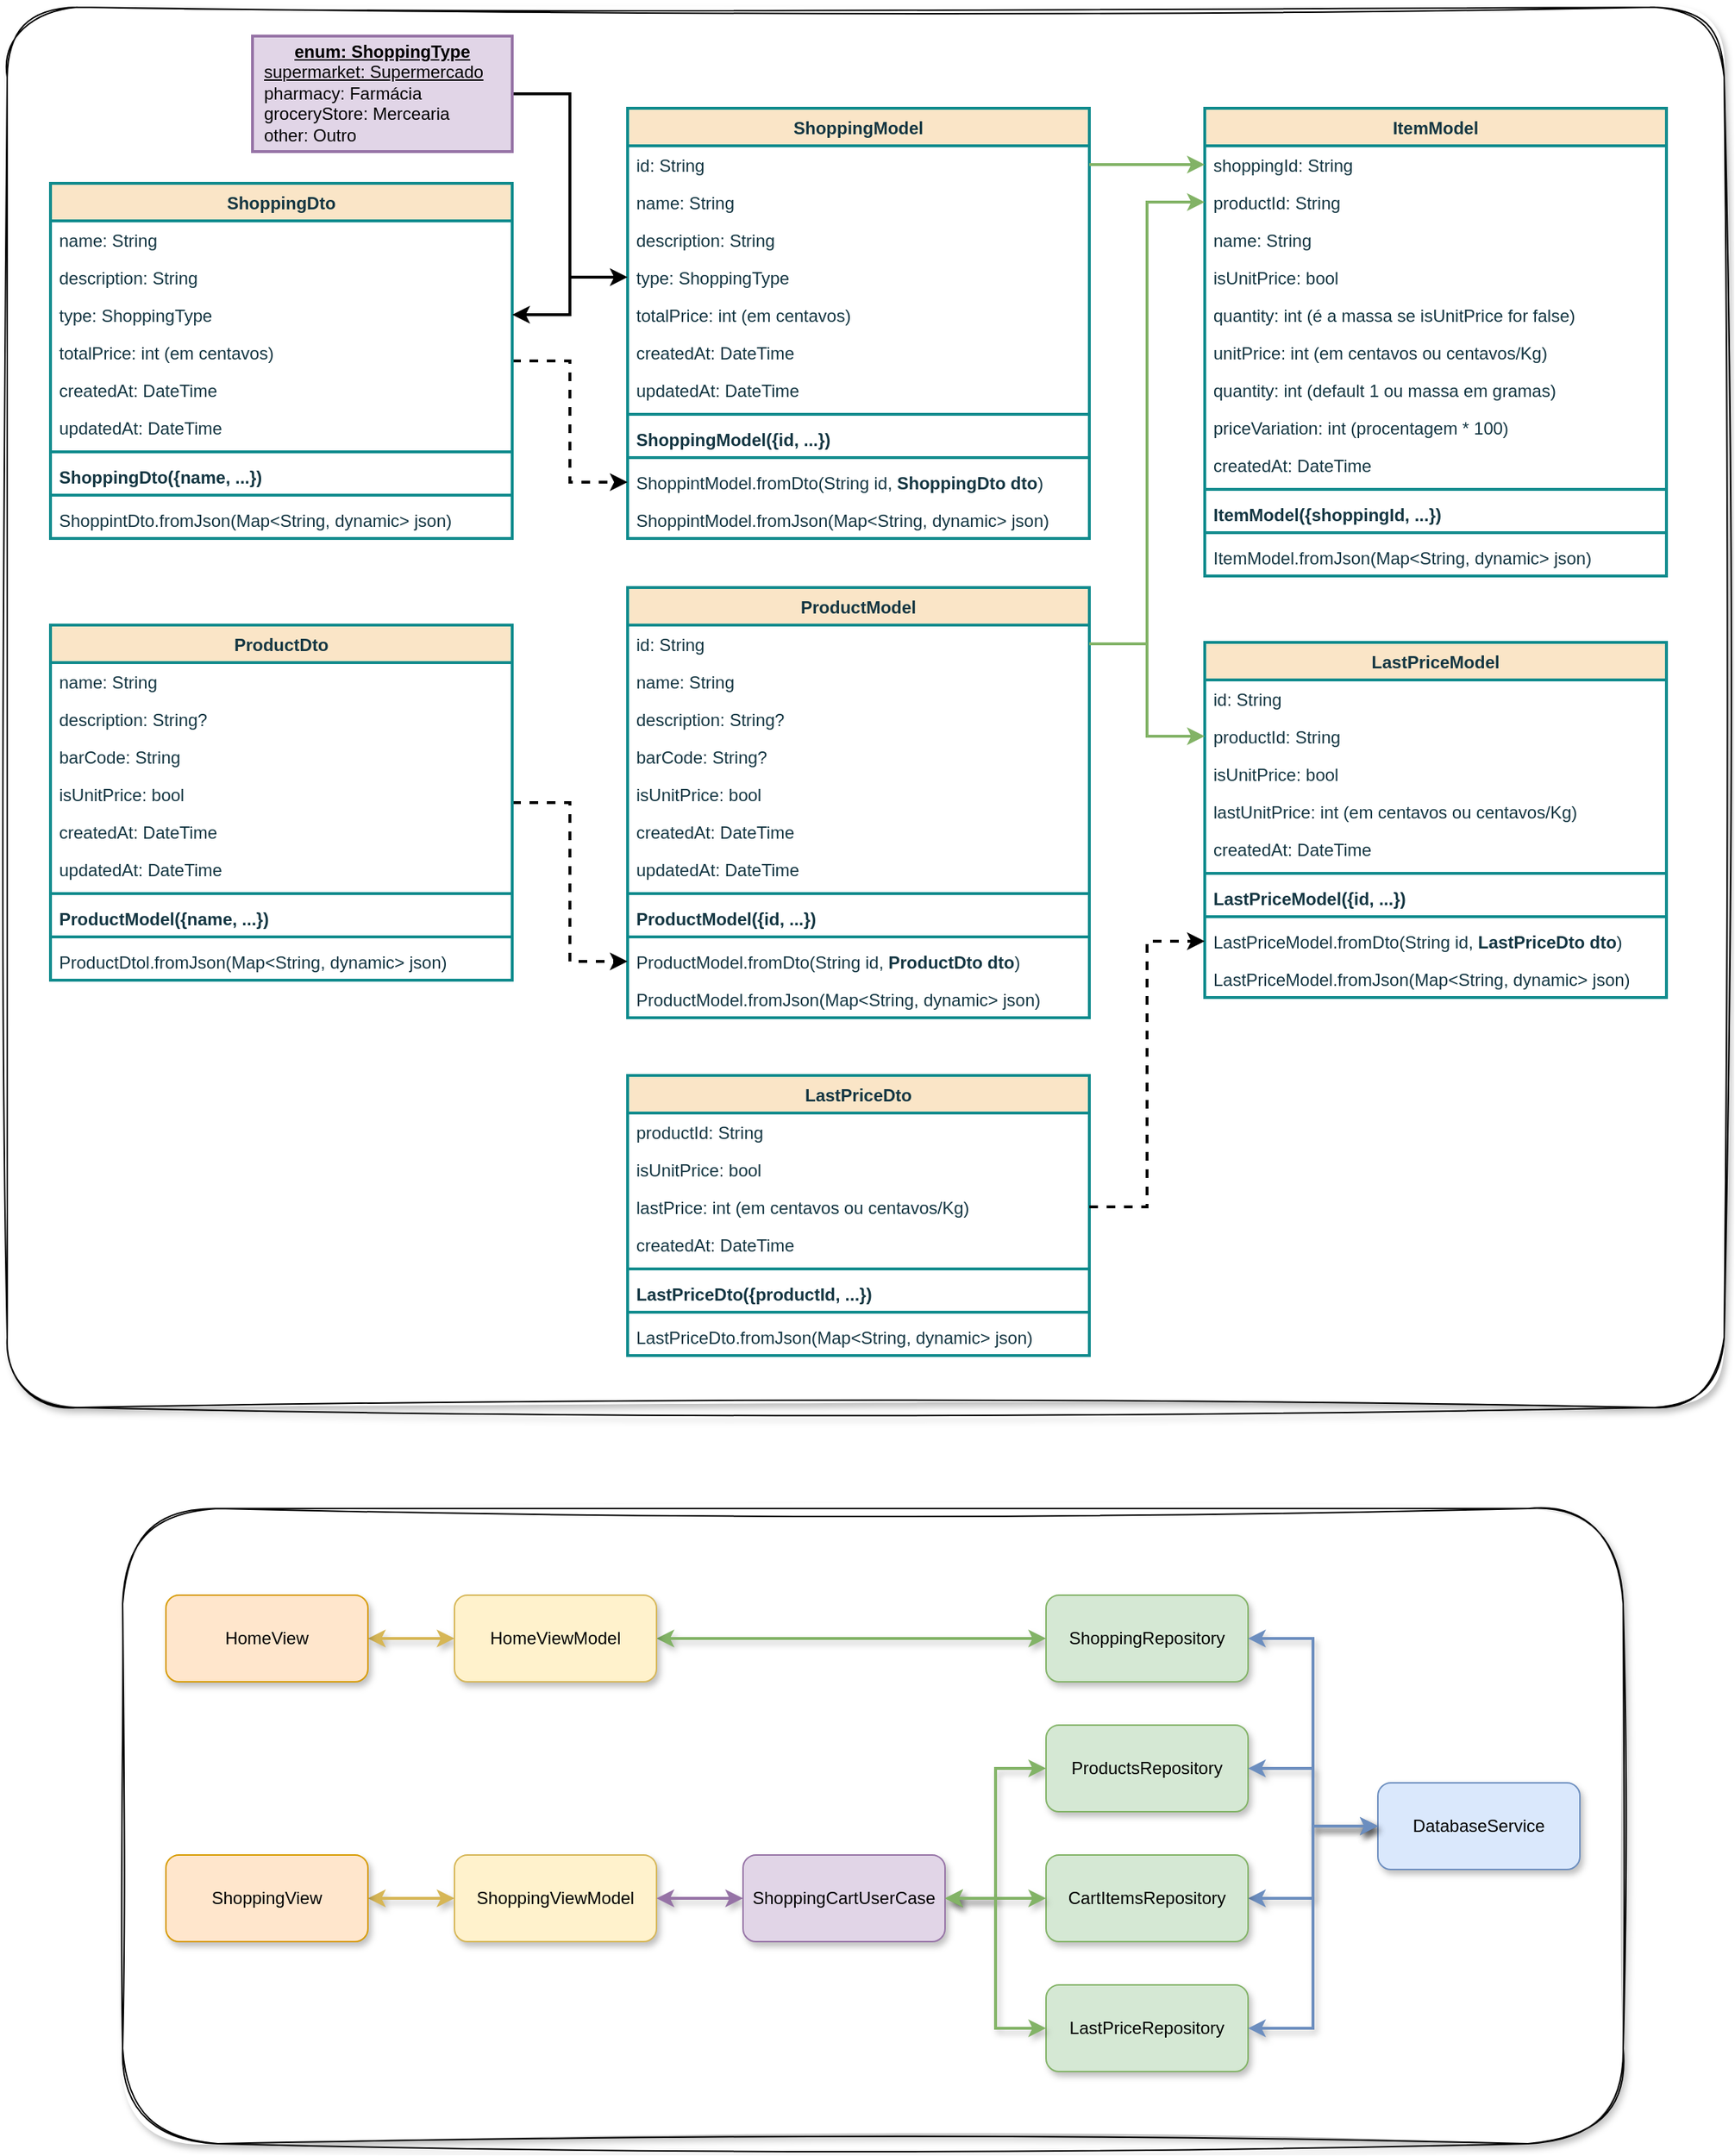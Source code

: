 <mxfile version="26.1.1">
  <diagram id="C5RBs43oDa-KdzZeNtuy" name="Page-1">
    <mxGraphModel dx="1618" dy="1064" grid="1" gridSize="10" guides="1" tooltips="1" connect="1" arrows="1" fold="1" page="1" pageScale="1" pageWidth="2336" pageHeight="1654" math="0" shadow="0">
      <root>
        <mxCell id="WIyWlLk6GJQsqaUBKTNV-0" />
        <mxCell id="WIyWlLk6GJQsqaUBKTNV-1" parent="WIyWlLk6GJQsqaUBKTNV-0" />
        <mxCell id="SM7ea6qoSSTbtUkmd5gZ-38" value="" style="group;arcSize=5;fillColor=none;gradientColor=none;" parent="WIyWlLk6GJQsqaUBKTNV-1" vertex="1" connectable="0">
          <mxGeometry x="120" y="1080" width="1040" height="440" as="geometry" />
        </mxCell>
        <mxCell id="SM7ea6qoSSTbtUkmd5gZ-35" value="" style="rounded=1;whiteSpace=wrap;html=1;glass=0;shadow=1;sketch=1;curveFitting=1;jiggle=2;" parent="SM7ea6qoSSTbtUkmd5gZ-38" vertex="1">
          <mxGeometry width="1040" height="440" as="geometry" />
        </mxCell>
        <mxCell id="yGnjX18Ffy-fiD3lzH0s-33" style="edgeStyle=orthogonalEdgeStyle;rounded=0;orthogonalLoop=1;jettySize=auto;html=1;exitX=0;exitY=0.5;exitDx=0;exitDy=0;startArrow=classic;startFill=1;strokeWidth=2;fillColor=#d5e8d4;strokeColor=#82b366;shadow=1;" parent="SM7ea6qoSSTbtUkmd5gZ-38" source="yGnjX18Ffy-fiD3lzH0s-28" target="yGnjX18Ffy-fiD3lzH0s-31" edge="1">
          <mxGeometry relative="1" as="geometry" />
        </mxCell>
        <mxCell id="yGnjX18Ffy-fiD3lzH0s-28" value="ShoppingRepository" style="rounded=1;whiteSpace=wrap;html=1;fillColor=#d5e8d4;strokeColor=#82b366;shadow=1;" parent="SM7ea6qoSSTbtUkmd5gZ-38" vertex="1">
          <mxGeometry x="640" y="60" width="140" height="60" as="geometry" />
        </mxCell>
        <mxCell id="yGnjX18Ffy-fiD3lzH0s-30" style="edgeStyle=orthogonalEdgeStyle;rounded=0;orthogonalLoop=1;jettySize=auto;html=1;exitX=0;exitY=0.5;exitDx=0;exitDy=0;strokeWidth=2;fillColor=#dae8fc;strokeColor=#6c8ebf;startArrow=classic;startFill=1;entryX=1;entryY=0.5;entryDx=0;entryDy=0;shadow=1;" parent="SM7ea6qoSSTbtUkmd5gZ-38" source="yGnjX18Ffy-fiD3lzH0s-29" target="yGnjX18Ffy-fiD3lzH0s-28" edge="1">
          <mxGeometry relative="1" as="geometry" />
        </mxCell>
        <mxCell id="yGnjX18Ffy-fiD3lzH0s-29" value="DatabaseService" style="rounded=1;whiteSpace=wrap;html=1;fillColor=#dae8fc;strokeColor=#6c8ebf;shadow=1;" parent="SM7ea6qoSSTbtUkmd5gZ-38" vertex="1">
          <mxGeometry x="870" y="190" width="140" height="60" as="geometry" />
        </mxCell>
        <mxCell id="yGnjX18Ffy-fiD3lzH0s-34" style="edgeStyle=orthogonalEdgeStyle;rounded=0;orthogonalLoop=1;jettySize=auto;html=1;entryX=1;entryY=0.5;entryDx=0;entryDy=0;fillColor=#fff2cc;strokeColor=#d6b656;startArrow=classic;startFill=1;strokeWidth=2;shadow=1;" parent="SM7ea6qoSSTbtUkmd5gZ-38" source="yGnjX18Ffy-fiD3lzH0s-31" target="yGnjX18Ffy-fiD3lzH0s-32" edge="1">
          <mxGeometry relative="1" as="geometry" />
        </mxCell>
        <mxCell id="yGnjX18Ffy-fiD3lzH0s-31" value="HomeViewModel" style="rounded=1;whiteSpace=wrap;html=1;fillColor=#fff2cc;strokeColor=#d6b656;shadow=1;" parent="SM7ea6qoSSTbtUkmd5gZ-38" vertex="1">
          <mxGeometry x="230" y="60" width="140" height="60" as="geometry" />
        </mxCell>
        <mxCell id="yGnjX18Ffy-fiD3lzH0s-32" value="HomeView" style="rounded=1;whiteSpace=wrap;html=1;fillColor=#ffe6cc;strokeColor=#d79b00;shadow=1;" parent="SM7ea6qoSSTbtUkmd5gZ-38" vertex="1">
          <mxGeometry x="30" y="60" width="140" height="60" as="geometry" />
        </mxCell>
        <mxCell id="3fTQXvPOQ3stO39uD6o4-53" style="edgeStyle=orthogonalEdgeStyle;rounded=0;orthogonalLoop=1;jettySize=auto;html=1;startArrow=classic;startFill=1;strokeWidth=2;fillColor=#d5e8d4;strokeColor=#82b366;entryX=1;entryY=0.5;entryDx=0;entryDy=0;exitX=0;exitY=0.5;exitDx=0;exitDy=0;shadow=1;" parent="SM7ea6qoSSTbtUkmd5gZ-38" source="3fTQXvPOQ3stO39uD6o4-54" target="3fTQXvPOQ3stO39uD6o4-63" edge="1">
          <mxGeometry relative="1" as="geometry">
            <mxPoint x="280" y="400" as="sourcePoint" />
          </mxGeometry>
        </mxCell>
        <mxCell id="3fTQXvPOQ3stO39uD6o4-54" value="ProductsRepository" style="rounded=1;whiteSpace=wrap;html=1;fillColor=#d5e8d4;strokeColor=#82b366;shadow=1;" parent="SM7ea6qoSSTbtUkmd5gZ-38" vertex="1">
          <mxGeometry x="640" y="150" width="140" height="60" as="geometry" />
        </mxCell>
        <mxCell id="3fTQXvPOQ3stO39uD6o4-55" style="edgeStyle=orthogonalEdgeStyle;rounded=0;orthogonalLoop=1;jettySize=auto;html=1;exitX=0;exitY=0.5;exitDx=0;exitDy=0;strokeWidth=2;fillColor=#dae8fc;strokeColor=#6c8ebf;startArrow=classic;startFill=1;entryX=1;entryY=0.5;entryDx=0;entryDy=0;shadow=1;" parent="SM7ea6qoSSTbtUkmd5gZ-38" source="yGnjX18Ffy-fiD3lzH0s-29" target="3fTQXvPOQ3stO39uD6o4-54" edge="1">
          <mxGeometry relative="1" as="geometry" />
        </mxCell>
        <mxCell id="3fTQXvPOQ3stO39uD6o4-57" style="edgeStyle=orthogonalEdgeStyle;rounded=0;orthogonalLoop=1;jettySize=auto;html=1;entryX=1;entryY=0.5;entryDx=0;entryDy=0;fillColor=#fff2cc;strokeColor=#d6b656;startArrow=classic;startFill=1;strokeWidth=2;shadow=1;" parent="SM7ea6qoSSTbtUkmd5gZ-38" source="3fTQXvPOQ3stO39uD6o4-58" target="3fTQXvPOQ3stO39uD6o4-59" edge="1">
          <mxGeometry relative="1" as="geometry" />
        </mxCell>
        <mxCell id="3fTQXvPOQ3stO39uD6o4-58" value="ShoppingViewModel" style="rounded=1;whiteSpace=wrap;html=1;fillColor=#fff2cc;strokeColor=#d6b656;shadow=1;" parent="SM7ea6qoSSTbtUkmd5gZ-38" vertex="1">
          <mxGeometry x="230" y="240" width="140" height="60" as="geometry" />
        </mxCell>
        <mxCell id="3fTQXvPOQ3stO39uD6o4-59" value="ShoppingView" style="rounded=1;whiteSpace=wrap;html=1;fillColor=#ffe6cc;strokeColor=#d79b00;shadow=1;" parent="SM7ea6qoSSTbtUkmd5gZ-38" vertex="1">
          <mxGeometry x="30" y="240" width="140" height="60" as="geometry" />
        </mxCell>
        <mxCell id="3fTQXvPOQ3stO39uD6o4-62" style="edgeStyle=orthogonalEdgeStyle;rounded=0;orthogonalLoop=1;jettySize=auto;html=1;fillColor=#dae8fc;strokeColor=#6c8ebf;strokeWidth=2;startArrow=classic;startFill=1;entryX=0;entryY=0.5;entryDx=0;entryDy=0;shadow=1;" parent="SM7ea6qoSSTbtUkmd5gZ-38" source="3fTQXvPOQ3stO39uD6o4-61" target="yGnjX18Ffy-fiD3lzH0s-29" edge="1">
          <mxGeometry relative="1" as="geometry">
            <mxPoint x="920" y="120" as="targetPoint" />
          </mxGeometry>
        </mxCell>
        <mxCell id="3fTQXvPOQ3stO39uD6o4-61" value="CartItemsRepository" style="rounded=1;whiteSpace=wrap;html=1;fillColor=#d5e8d4;strokeColor=#82b366;shadow=1;" parent="SM7ea6qoSSTbtUkmd5gZ-38" vertex="1">
          <mxGeometry x="640" y="240" width="140" height="60" as="geometry" />
        </mxCell>
        <mxCell id="3fTQXvPOQ3stO39uD6o4-65" style="edgeStyle=orthogonalEdgeStyle;rounded=0;orthogonalLoop=1;jettySize=auto;html=1;entryX=1;entryY=0.5;entryDx=0;entryDy=0;fillColor=#e1d5e7;strokeColor=#9673a6;startArrow=classic;startFill=1;strokeWidth=2;shadow=1;" parent="SM7ea6qoSSTbtUkmd5gZ-38" source="3fTQXvPOQ3stO39uD6o4-63" target="3fTQXvPOQ3stO39uD6o4-58" edge="1">
          <mxGeometry relative="1" as="geometry" />
        </mxCell>
        <mxCell id="3fTQXvPOQ3stO39uD6o4-63" value="ShoppingCartUserCase" style="rounded=1;whiteSpace=wrap;html=1;fillColor=#e1d5e7;strokeColor=#9673a6;shadow=1;" parent="SM7ea6qoSSTbtUkmd5gZ-38" vertex="1">
          <mxGeometry x="430" y="240" width="140" height="60" as="geometry" />
        </mxCell>
        <mxCell id="3fTQXvPOQ3stO39uD6o4-64" style="edgeStyle=orthogonalEdgeStyle;rounded=0;orthogonalLoop=1;jettySize=auto;html=1;startArrow=classic;startFill=1;strokeWidth=2;fillColor=#d5e8d4;strokeColor=#82b366;entryX=1;entryY=0.5;entryDx=0;entryDy=0;shadow=1;" parent="SM7ea6qoSSTbtUkmd5gZ-38" source="3fTQXvPOQ3stO39uD6o4-61" target="3fTQXvPOQ3stO39uD6o4-63" edge="1">
          <mxGeometry relative="1" as="geometry">
            <mxPoint x="650" y="260" as="sourcePoint" />
            <mxPoint x="580" y="260" as="targetPoint" />
          </mxGeometry>
        </mxCell>
        <mxCell id="SM7ea6qoSSTbtUkmd5gZ-19" value="LastPriceRepository" style="rounded=1;whiteSpace=wrap;html=1;fillColor=#d5e8d4;strokeColor=#82b366;shadow=1;" parent="SM7ea6qoSSTbtUkmd5gZ-38" vertex="1">
          <mxGeometry x="640" y="330" width="140" height="60" as="geometry" />
        </mxCell>
        <mxCell id="SM7ea6qoSSTbtUkmd5gZ-20" style="edgeStyle=orthogonalEdgeStyle;rounded=0;orthogonalLoop=1;jettySize=auto;html=1;fillColor=#dae8fc;strokeColor=#6c8ebf;strokeWidth=2;startArrow=classic;startFill=1;entryX=0;entryY=0.5;entryDx=0;entryDy=0;exitX=1;exitY=0.5;exitDx=0;exitDy=0;shadow=1;" parent="SM7ea6qoSSTbtUkmd5gZ-38" source="SM7ea6qoSSTbtUkmd5gZ-19" target="yGnjX18Ffy-fiD3lzH0s-29" edge="1">
          <mxGeometry relative="1" as="geometry">
            <mxPoint x="880" y="210" as="targetPoint" />
            <mxPoint x="790" y="350" as="sourcePoint" />
          </mxGeometry>
        </mxCell>
        <mxCell id="SM7ea6qoSSTbtUkmd5gZ-21" style="edgeStyle=orthogonalEdgeStyle;rounded=0;orthogonalLoop=1;jettySize=auto;html=1;startArrow=classic;startFill=1;strokeWidth=2;fillColor=#d5e8d4;strokeColor=#82b366;entryX=1;entryY=0.5;entryDx=0;entryDy=0;exitX=0;exitY=0.5;exitDx=0;exitDy=0;shadow=1;" parent="SM7ea6qoSSTbtUkmd5gZ-38" source="SM7ea6qoSSTbtUkmd5gZ-19" target="3fTQXvPOQ3stO39uD6o4-63" edge="1">
          <mxGeometry relative="1" as="geometry">
            <mxPoint x="650" y="350" as="sourcePoint" />
            <mxPoint x="580" y="260" as="targetPoint" />
          </mxGeometry>
        </mxCell>
        <mxCell id="SM7ea6qoSSTbtUkmd5gZ-36" value="" style="rounded=1;whiteSpace=wrap;html=1;glass=0;shadow=1;sketch=1;curveFitting=1;jiggle=2;arcSize=5;" parent="WIyWlLk6GJQsqaUBKTNV-1" vertex="1">
          <mxGeometry x="40" y="40" width="1190" height="970" as="geometry" />
        </mxCell>
        <mxCell id="yGnjX18Ffy-fiD3lzH0s-0" value="ShoppingModel" style="swimlane;fontStyle=1;align=center;verticalAlign=top;childLayout=stackLayout;horizontal=1;startSize=26;horizontalStack=0;resizeParent=1;resizeParentMax=0;resizeLast=0;collapsible=1;marginBottom=0;whiteSpace=wrap;html=1;labelBackgroundColor=none;fillColor=#FAE5C7;strokeColor=#0F8B8D;fontColor=#143642;strokeWidth=2;" parent="WIyWlLk6GJQsqaUBKTNV-1" vertex="1">
          <mxGeometry x="470" y="110" width="320" height="298" as="geometry">
            <mxRectangle x="400" y="280" width="120" height="30" as="alternateBounds" />
          </mxGeometry>
        </mxCell>
        <mxCell id="yGnjX18Ffy-fiD3lzH0s-1" value="id: String" style="text;strokeColor=none;fillColor=none;align=left;verticalAlign=top;spacingLeft=4;spacingRight=4;overflow=hidden;rotatable=0;points=[[0,0.5],[1,0.5]];portConstraint=eastwest;whiteSpace=wrap;html=1;labelBackgroundColor=none;fontColor=#143642;" parent="yGnjX18Ffy-fiD3lzH0s-0" vertex="1">
          <mxGeometry y="26" width="320" height="26" as="geometry" />
        </mxCell>
        <mxCell id="yGnjX18Ffy-fiD3lzH0s-2" value="name: String" style="text;strokeColor=none;fillColor=none;align=left;verticalAlign=top;spacingLeft=4;spacingRight=4;overflow=hidden;rotatable=0;points=[[0,0.5],[1,0.5]];portConstraint=eastwest;whiteSpace=wrap;html=1;labelBackgroundColor=none;fontColor=#143642;" parent="yGnjX18Ffy-fiD3lzH0s-0" vertex="1">
          <mxGeometry y="52" width="320" height="26" as="geometry" />
        </mxCell>
        <mxCell id="yGnjX18Ffy-fiD3lzH0s-3" value="description: String" style="text;strokeColor=none;fillColor=none;align=left;verticalAlign=top;spacingLeft=4;spacingRight=4;overflow=hidden;rotatable=0;points=[[0,0.5],[1,0.5]];portConstraint=eastwest;whiteSpace=wrap;html=1;labelBackgroundColor=none;fontColor=#143642;" parent="yGnjX18Ffy-fiD3lzH0s-0" vertex="1">
          <mxGeometry y="78" width="320" height="26" as="geometry" />
        </mxCell>
        <mxCell id="3fTQXvPOQ3stO39uD6o4-11" value="type: ShoppingType" style="text;strokeColor=none;fillColor=none;align=left;verticalAlign=top;spacingLeft=4;spacingRight=4;overflow=hidden;rotatable=0;points=[[0,0.5],[1,0.5]];portConstraint=eastwest;whiteSpace=wrap;html=1;labelBackgroundColor=none;fontColor=#143642;" parent="yGnjX18Ffy-fiD3lzH0s-0" vertex="1">
          <mxGeometry y="104" width="320" height="26" as="geometry" />
        </mxCell>
        <mxCell id="yGnjX18Ffy-fiD3lzH0s-14" value="totalPrice: int (em centavos)" style="text;strokeColor=none;fillColor=none;align=left;verticalAlign=top;spacingLeft=4;spacingRight=4;overflow=hidden;rotatable=0;points=[[0,0.5],[1,0.5]];portConstraint=eastwest;whiteSpace=wrap;html=1;labelBackgroundColor=none;fontColor=#143642;" parent="yGnjX18Ffy-fiD3lzH0s-0" vertex="1">
          <mxGeometry y="130" width="320" height="26" as="geometry" />
        </mxCell>
        <mxCell id="yGnjX18Ffy-fiD3lzH0s-15" value="createdAt: DateTime" style="text;strokeColor=none;fillColor=none;align=left;verticalAlign=top;spacingLeft=4;spacingRight=4;overflow=hidden;rotatable=0;points=[[0,0.5],[1,0.5]];portConstraint=eastwest;whiteSpace=wrap;html=1;labelBackgroundColor=none;fontColor=#143642;" parent="yGnjX18Ffy-fiD3lzH0s-0" vertex="1">
          <mxGeometry y="156" width="320" height="26" as="geometry" />
        </mxCell>
        <mxCell id="yGnjX18Ffy-fiD3lzH0s-13" value="updatedAt: DateTime" style="text;strokeColor=none;fillColor=none;align=left;verticalAlign=top;spacingLeft=4;spacingRight=4;overflow=hidden;rotatable=0;points=[[0,0.5],[1,0.5]];portConstraint=eastwest;whiteSpace=wrap;html=1;labelBackgroundColor=none;fontColor=#143642;" parent="yGnjX18Ffy-fiD3lzH0s-0" vertex="1">
          <mxGeometry y="182" width="320" height="26" as="geometry" />
        </mxCell>
        <mxCell id="yGnjX18Ffy-fiD3lzH0s-4" value="" style="line;strokeWidth=2;fillColor=none;align=left;verticalAlign=middle;spacingTop=-1;spacingLeft=3;spacingRight=3;rotatable=0;labelPosition=right;points=[];portConstraint=eastwest;strokeColor=#0F8B8D;labelBackgroundColor=none;fontColor=#143642;" parent="yGnjX18Ffy-fiD3lzH0s-0" vertex="1">
          <mxGeometry y="208" width="320" height="8" as="geometry" />
        </mxCell>
        <mxCell id="yGnjX18Ffy-fiD3lzH0s-5" value="ShoppingModel({id, ...})" style="text;strokeColor=none;fillColor=none;align=left;verticalAlign=top;spacingLeft=4;spacingRight=4;overflow=hidden;rotatable=0;points=[[0,0.5],[1,0.5]];portConstraint=eastwest;whiteSpace=wrap;html=1;labelBackgroundColor=none;fontColor=#143642;fontStyle=1" parent="yGnjX18Ffy-fiD3lzH0s-0" vertex="1">
          <mxGeometry y="216" width="320" height="22" as="geometry" />
        </mxCell>
        <mxCell id="3fTQXvPOQ3stO39uD6o4-16" value="" style="line;strokeWidth=2;fillColor=none;align=left;verticalAlign=middle;spacingTop=-1;spacingLeft=3;spacingRight=3;rotatable=0;labelPosition=right;points=[];portConstraint=eastwest;strokeColor=#0F8B8D;labelBackgroundColor=none;fontColor=#143642;" parent="yGnjX18Ffy-fiD3lzH0s-0" vertex="1">
          <mxGeometry y="238" width="320" height="8" as="geometry" />
        </mxCell>
        <mxCell id="3fTQXvPOQ3stO39uD6o4-15" value="ShoppintModel.fromDto(String id, &lt;b&gt;ShoppingDto dto&lt;/b&gt;)" style="text;strokeColor=none;fillColor=none;align=left;verticalAlign=top;spacingLeft=4;spacingRight=4;overflow=hidden;rotatable=0;points=[[0,0.5],[1,0.5]];portConstraint=eastwest;whiteSpace=wrap;html=1;labelBackgroundColor=none;fontColor=#143642;" parent="yGnjX18Ffy-fiD3lzH0s-0" vertex="1">
          <mxGeometry y="246" width="320" height="26" as="geometry" />
        </mxCell>
        <mxCell id="3fTQXvPOQ3stO39uD6o4-18" value="ShoppintModel.fromJson(Map&amp;lt;String, dynamic&amp;gt; json)" style="text;strokeColor=none;fillColor=none;align=left;verticalAlign=top;spacingLeft=4;spacingRight=4;overflow=hidden;rotatable=0;points=[[0,0.5],[1,0.5]];portConstraint=eastwest;whiteSpace=wrap;html=1;labelBackgroundColor=none;fontColor=#143642;" parent="yGnjX18Ffy-fiD3lzH0s-0" vertex="1">
          <mxGeometry y="272" width="320" height="26" as="geometry" />
        </mxCell>
        <mxCell id="yGnjX18Ffy-fiD3lzH0s-16" value="ProductModel" style="swimlane;fontStyle=1;align=center;verticalAlign=top;childLayout=stackLayout;horizontal=1;startSize=26;horizontalStack=0;resizeParent=1;resizeParentMax=0;resizeLast=0;collapsible=1;marginBottom=0;whiteSpace=wrap;html=1;labelBackgroundColor=none;fillColor=#FAE5C7;strokeColor=#0F8B8D;fontColor=#143642;strokeWidth=2;" parent="WIyWlLk6GJQsqaUBKTNV-1" vertex="1">
          <mxGeometry x="470" y="442" width="320" height="298" as="geometry">
            <mxRectangle x="400" y="280" width="120" height="30" as="alternateBounds" />
          </mxGeometry>
        </mxCell>
        <mxCell id="yGnjX18Ffy-fiD3lzH0s-17" value="id: String" style="text;strokeColor=none;fillColor=none;align=left;verticalAlign=top;spacingLeft=4;spacingRight=4;overflow=hidden;rotatable=0;points=[[0,0.5],[1,0.5]];portConstraint=eastwest;whiteSpace=wrap;html=1;labelBackgroundColor=none;fontColor=#143642;" parent="yGnjX18Ffy-fiD3lzH0s-16" vertex="1">
          <mxGeometry y="26" width="320" height="26" as="geometry" />
        </mxCell>
        <mxCell id="yGnjX18Ffy-fiD3lzH0s-18" value="name: String" style="text;strokeColor=none;fillColor=none;align=left;verticalAlign=top;spacingLeft=4;spacingRight=4;overflow=hidden;rotatable=0;points=[[0,0.5],[1,0.5]];portConstraint=eastwest;whiteSpace=wrap;html=1;labelBackgroundColor=none;fontColor=#143642;" parent="yGnjX18Ffy-fiD3lzH0s-16" vertex="1">
          <mxGeometry y="52" width="320" height="26" as="geometry" />
        </mxCell>
        <mxCell id="yGnjX18Ffy-fiD3lzH0s-25" value="description: String?" style="text;strokeColor=none;fillColor=none;align=left;verticalAlign=top;spacingLeft=4;spacingRight=4;overflow=hidden;rotatable=0;points=[[0,0.5],[1,0.5]];portConstraint=eastwest;whiteSpace=wrap;html=1;labelBackgroundColor=none;fontColor=#143642;" parent="yGnjX18Ffy-fiD3lzH0s-16" vertex="1">
          <mxGeometry y="78" width="320" height="26" as="geometry" />
        </mxCell>
        <mxCell id="yGnjX18Ffy-fiD3lzH0s-20" value="barCode: String?" style="text;strokeColor=none;fillColor=none;align=left;verticalAlign=top;spacingLeft=4;spacingRight=4;overflow=hidden;rotatable=0;points=[[0,0.5],[1,0.5]];portConstraint=eastwest;whiteSpace=wrap;html=1;labelBackgroundColor=none;fontColor=#143642;" parent="yGnjX18Ffy-fiD3lzH0s-16" vertex="1">
          <mxGeometry y="104" width="320" height="26" as="geometry" />
        </mxCell>
        <mxCell id="SM7ea6qoSSTbtUkmd5gZ-17" value="isUnitPrice: bool" style="text;strokeColor=none;fillColor=none;align=left;verticalAlign=top;spacingLeft=4;spacingRight=4;overflow=hidden;rotatable=0;points=[[0,0.5],[1,0.5]];portConstraint=eastwest;whiteSpace=wrap;html=1;labelBackgroundColor=none;fontColor=#143642;" parent="yGnjX18Ffy-fiD3lzH0s-16" vertex="1">
          <mxGeometry y="130" width="320" height="26" as="geometry" />
        </mxCell>
        <mxCell id="yGnjX18Ffy-fiD3lzH0s-21" value="createdAt: DateTime" style="text;strokeColor=none;fillColor=none;align=left;verticalAlign=top;spacingLeft=4;spacingRight=4;overflow=hidden;rotatable=0;points=[[0,0.5],[1,0.5]];portConstraint=eastwest;whiteSpace=wrap;html=1;labelBackgroundColor=none;fontColor=#143642;" parent="yGnjX18Ffy-fiD3lzH0s-16" vertex="1">
          <mxGeometry y="156" width="320" height="26" as="geometry" />
        </mxCell>
        <mxCell id="yGnjX18Ffy-fiD3lzH0s-22" value="updatedAt: DateTime" style="text;strokeColor=none;fillColor=none;align=left;verticalAlign=top;spacingLeft=4;spacingRight=4;overflow=hidden;rotatable=0;points=[[0,0.5],[1,0.5]];portConstraint=eastwest;whiteSpace=wrap;html=1;labelBackgroundColor=none;fontColor=#143642;" parent="yGnjX18Ffy-fiD3lzH0s-16" vertex="1">
          <mxGeometry y="182" width="320" height="26" as="geometry" />
        </mxCell>
        <mxCell id="yGnjX18Ffy-fiD3lzH0s-23" value="" style="line;strokeWidth=2;fillColor=none;align=left;verticalAlign=middle;spacingTop=-1;spacingLeft=3;spacingRight=3;rotatable=0;labelPosition=right;points=[];portConstraint=eastwest;strokeColor=#0F8B8D;labelBackgroundColor=none;fontColor=#143642;" parent="yGnjX18Ffy-fiD3lzH0s-16" vertex="1">
          <mxGeometry y="208" width="320" height="8" as="geometry" />
        </mxCell>
        <mxCell id="yGnjX18Ffy-fiD3lzH0s-24" value="ProductModel({id, ...})" style="text;strokeColor=none;fillColor=none;align=left;verticalAlign=top;spacingLeft=4;spacingRight=4;overflow=hidden;rotatable=0;points=[[0,0.5],[1,0.5]];portConstraint=eastwest;whiteSpace=wrap;html=1;labelBackgroundColor=none;fontColor=#143642;fontStyle=1" parent="yGnjX18Ffy-fiD3lzH0s-16" vertex="1">
          <mxGeometry y="216" width="320" height="22" as="geometry" />
        </mxCell>
        <mxCell id="3fTQXvPOQ3stO39uD6o4-21" value="" style="line;strokeWidth=2;fillColor=none;align=left;verticalAlign=middle;spacingTop=-1;spacingLeft=3;spacingRight=3;rotatable=0;labelPosition=right;points=[];portConstraint=eastwest;strokeColor=#0F8B8D;labelBackgroundColor=none;fontColor=#143642;" parent="yGnjX18Ffy-fiD3lzH0s-16" vertex="1">
          <mxGeometry y="238" width="320" height="8" as="geometry" />
        </mxCell>
        <mxCell id="3fTQXvPOQ3stO39uD6o4-24" value="ProductModel.fromDto(String id, &lt;b&gt;ProductDto dto&lt;/b&gt;)" style="text;strokeColor=none;fillColor=none;align=left;verticalAlign=top;spacingLeft=4;spacingRight=4;overflow=hidden;rotatable=0;points=[[0,0.5],[1,0.5]];portConstraint=eastwest;whiteSpace=wrap;html=1;labelBackgroundColor=none;fontColor=#143642;" parent="yGnjX18Ffy-fiD3lzH0s-16" vertex="1">
          <mxGeometry y="246" width="320" height="26" as="geometry" />
        </mxCell>
        <mxCell id="3fTQXvPOQ3stO39uD6o4-23" value="ProductModel.fromJson(Map&amp;lt;String, dynamic&amp;gt; json)" style="text;strokeColor=none;fillColor=none;align=left;verticalAlign=top;spacingLeft=4;spacingRight=4;overflow=hidden;rotatable=0;points=[[0,0.5],[1,0.5]];portConstraint=eastwest;whiteSpace=wrap;html=1;labelBackgroundColor=none;fontColor=#143642;" parent="yGnjX18Ffy-fiD3lzH0s-16" vertex="1">
          <mxGeometry y="272" width="320" height="26" as="geometry" />
        </mxCell>
        <mxCell id="3fTQXvPOQ3stO39uD6o4-38" style="edgeStyle=orthogonalEdgeStyle;rounded=0;orthogonalLoop=1;jettySize=auto;html=1;entryX=0;entryY=0.5;entryDx=0;entryDy=0;strokeWidth=2;dashed=1;" parent="WIyWlLk6GJQsqaUBKTNV-1" source="3fTQXvPOQ3stO39uD6o4-0" target="3fTQXvPOQ3stO39uD6o4-15" edge="1">
          <mxGeometry relative="1" as="geometry" />
        </mxCell>
        <mxCell id="3fTQXvPOQ3stO39uD6o4-0" value="ShoppingDto" style="swimlane;fontStyle=1;align=center;verticalAlign=top;childLayout=stackLayout;horizontal=1;startSize=26;horizontalStack=0;resizeParent=1;resizeParentMax=0;resizeLast=0;collapsible=1;marginBottom=0;whiteSpace=wrap;html=1;labelBackgroundColor=none;fillColor=#FAE5C7;strokeColor=#0F8B8D;fontColor=#143642;strokeWidth=2;" parent="WIyWlLk6GJQsqaUBKTNV-1" vertex="1">
          <mxGeometry x="70" y="162" width="320" height="246" as="geometry">
            <mxRectangle x="400" y="280" width="120" height="30" as="alternateBounds" />
          </mxGeometry>
        </mxCell>
        <mxCell id="3fTQXvPOQ3stO39uD6o4-2" value="name: String" style="text;strokeColor=none;fillColor=none;align=left;verticalAlign=top;spacingLeft=4;spacingRight=4;overflow=hidden;rotatable=0;points=[[0,0.5],[1,0.5]];portConstraint=eastwest;whiteSpace=wrap;html=1;labelBackgroundColor=none;fontColor=#143642;" parent="3fTQXvPOQ3stO39uD6o4-0" vertex="1">
          <mxGeometry y="26" width="320" height="26" as="geometry" />
        </mxCell>
        <mxCell id="3fTQXvPOQ3stO39uD6o4-3" value="description: String" style="text;strokeColor=none;fillColor=none;align=left;verticalAlign=top;spacingLeft=4;spacingRight=4;overflow=hidden;rotatable=0;points=[[0,0.5],[1,0.5]];portConstraint=eastwest;whiteSpace=wrap;html=1;labelBackgroundColor=none;fontColor=#143642;" parent="3fTQXvPOQ3stO39uD6o4-0" vertex="1">
          <mxGeometry y="52" width="320" height="26" as="geometry" />
        </mxCell>
        <mxCell id="3fTQXvPOQ3stO39uD6o4-12" value="type: ShoppingType" style="text;strokeColor=none;fillColor=none;align=left;verticalAlign=top;spacingLeft=4;spacingRight=4;overflow=hidden;rotatable=0;points=[[0,0.5],[1,0.5]];portConstraint=eastwest;whiteSpace=wrap;html=1;labelBackgroundColor=none;fontColor=#143642;" parent="3fTQXvPOQ3stO39uD6o4-0" vertex="1">
          <mxGeometry y="78" width="320" height="26" as="geometry" />
        </mxCell>
        <mxCell id="3fTQXvPOQ3stO39uD6o4-4" value="totalPrice: int (em centavos)" style="text;strokeColor=none;fillColor=none;align=left;verticalAlign=top;spacingLeft=4;spacingRight=4;overflow=hidden;rotatable=0;points=[[0,0.5],[1,0.5]];portConstraint=eastwest;whiteSpace=wrap;html=1;labelBackgroundColor=none;fontColor=#143642;" parent="3fTQXvPOQ3stO39uD6o4-0" vertex="1">
          <mxGeometry y="104" width="320" height="26" as="geometry" />
        </mxCell>
        <mxCell id="3fTQXvPOQ3stO39uD6o4-5" value="createdAt: DateTime" style="text;strokeColor=none;fillColor=none;align=left;verticalAlign=top;spacingLeft=4;spacingRight=4;overflow=hidden;rotatable=0;points=[[0,0.5],[1,0.5]];portConstraint=eastwest;whiteSpace=wrap;html=1;labelBackgroundColor=none;fontColor=#143642;" parent="3fTQXvPOQ3stO39uD6o4-0" vertex="1">
          <mxGeometry y="130" width="320" height="26" as="geometry" />
        </mxCell>
        <mxCell id="3fTQXvPOQ3stO39uD6o4-6" value="updatedAt: DateTime" style="text;strokeColor=none;fillColor=none;align=left;verticalAlign=top;spacingLeft=4;spacingRight=4;overflow=hidden;rotatable=0;points=[[0,0.5],[1,0.5]];portConstraint=eastwest;whiteSpace=wrap;html=1;labelBackgroundColor=none;fontColor=#143642;" parent="3fTQXvPOQ3stO39uD6o4-0" vertex="1">
          <mxGeometry y="156" width="320" height="26" as="geometry" />
        </mxCell>
        <mxCell id="3fTQXvPOQ3stO39uD6o4-7" value="" style="line;strokeWidth=2;fillColor=none;align=left;verticalAlign=middle;spacingTop=-1;spacingLeft=3;spacingRight=3;rotatable=0;labelPosition=right;points=[];portConstraint=eastwest;strokeColor=#0F8B8D;labelBackgroundColor=none;fontColor=#143642;" parent="3fTQXvPOQ3stO39uD6o4-0" vertex="1">
          <mxGeometry y="182" width="320" height="8" as="geometry" />
        </mxCell>
        <mxCell id="3fTQXvPOQ3stO39uD6o4-8" value="ShoppingDto({name, ...})" style="text;strokeColor=none;fillColor=none;align=left;verticalAlign=top;spacingLeft=4;spacingRight=4;overflow=hidden;rotatable=0;points=[[0,0.5],[1,0.5]];portConstraint=eastwest;whiteSpace=wrap;html=1;labelBackgroundColor=none;fontColor=#143642;fontStyle=1" parent="3fTQXvPOQ3stO39uD6o4-0" vertex="1">
          <mxGeometry y="190" width="320" height="22" as="geometry" />
        </mxCell>
        <mxCell id="3fTQXvPOQ3stO39uD6o4-20" value="" style="line;strokeWidth=2;fillColor=none;align=left;verticalAlign=middle;spacingTop=-1;spacingLeft=3;spacingRight=3;rotatable=0;labelPosition=right;points=[];portConstraint=eastwest;strokeColor=#0F8B8D;labelBackgroundColor=none;fontColor=#143642;" parent="3fTQXvPOQ3stO39uD6o4-0" vertex="1">
          <mxGeometry y="212" width="320" height="8" as="geometry" />
        </mxCell>
        <mxCell id="3fTQXvPOQ3stO39uD6o4-19" value="ShoppintDto.fromJson(Map&amp;lt;String, dynamic&amp;gt; json)" style="text;strokeColor=none;fillColor=none;align=left;verticalAlign=top;spacingLeft=4;spacingRight=4;overflow=hidden;rotatable=0;points=[[0,0.5],[1,0.5]];portConstraint=eastwest;whiteSpace=wrap;html=1;labelBackgroundColor=none;fontColor=#143642;" parent="3fTQXvPOQ3stO39uD6o4-0" vertex="1">
          <mxGeometry y="220" width="320" height="26" as="geometry" />
        </mxCell>
        <mxCell id="3fTQXvPOQ3stO39uD6o4-13" style="edgeStyle=orthogonalEdgeStyle;rounded=0;orthogonalLoop=1;jettySize=auto;html=1;strokeWidth=2;exitX=1;exitY=0.5;exitDx=0;exitDy=0;" parent="WIyWlLk6GJQsqaUBKTNV-1" source="3fTQXvPOQ3stO39uD6o4-10" target="3fTQXvPOQ3stO39uD6o4-11" edge="1">
          <mxGeometry relative="1" as="geometry">
            <Array as="points">
              <mxPoint x="430" y="100" />
              <mxPoint x="430" y="227" />
            </Array>
          </mxGeometry>
        </mxCell>
        <mxCell id="3fTQXvPOQ3stO39uD6o4-14" style="edgeStyle=orthogonalEdgeStyle;rounded=0;orthogonalLoop=1;jettySize=auto;html=1;exitX=1;exitY=0.5;exitDx=0;exitDy=0;strokeWidth=2;" parent="WIyWlLk6GJQsqaUBKTNV-1" source="3fTQXvPOQ3stO39uD6o4-10" target="3fTQXvPOQ3stO39uD6o4-12" edge="1">
          <mxGeometry relative="1" as="geometry">
            <Array as="points">
              <mxPoint x="430" y="100" />
              <mxPoint x="430" y="253" />
            </Array>
          </mxGeometry>
        </mxCell>
        <mxCell id="3fTQXvPOQ3stO39uD6o4-10" value="&lt;p style=&quot;margin:0px;margin-top:4px;text-align:center;text-decoration:underline;&quot;&gt;&lt;b&gt;enum: ShoppingType&lt;/b&gt;&lt;/p&gt;&lt;p style=&quot;margin:0px;margin-left:8px;&quot;&gt;&lt;u style=&quot;background-color: transparent; color: light-dark(rgb(0, 0, 0), rgb(255, 255, 255));&quot;&gt;supermarket: Supermercado&lt;/u&gt;&lt;/p&gt;&lt;p style=&quot;margin:0px;margin-left:8px;&quot;&gt;pharmacy: Farmácia&lt;/p&gt;&lt;p style=&quot;margin:0px;margin-left:8px;&quot;&gt;groceryStore: Mercearia&lt;/p&gt;&lt;p style=&quot;margin:0px;margin-left:8px;&quot;&gt;other: Outro&lt;/p&gt;" style="verticalAlign=top;align=left;overflow=fill;html=1;whiteSpace=wrap;fillColor=#e1d5e7;strokeColor=#9673a6;strokeWidth=2;" parent="WIyWlLk6GJQsqaUBKTNV-1" vertex="1">
          <mxGeometry x="210" y="60" width="180" height="80" as="geometry" />
        </mxCell>
        <mxCell id="3fTQXvPOQ3stO39uD6o4-37" style="edgeStyle=orthogonalEdgeStyle;rounded=0;orthogonalLoop=1;jettySize=auto;html=1;entryX=0;entryY=0.5;entryDx=0;entryDy=0;strokeWidth=2;dashed=1;" parent="WIyWlLk6GJQsqaUBKTNV-1" source="3fTQXvPOQ3stO39uD6o4-25" target="3fTQXvPOQ3stO39uD6o4-24" edge="1">
          <mxGeometry relative="1" as="geometry" />
        </mxCell>
        <mxCell id="3fTQXvPOQ3stO39uD6o4-25" value="ProductDto" style="swimlane;fontStyle=1;align=center;verticalAlign=top;childLayout=stackLayout;horizontal=1;startSize=26;horizontalStack=0;resizeParent=1;resizeParentMax=0;resizeLast=0;collapsible=1;marginBottom=0;whiteSpace=wrap;html=1;labelBackgroundColor=none;fillColor=#FAE5C7;strokeColor=#0F8B8D;fontColor=#143642;strokeWidth=2;" parent="WIyWlLk6GJQsqaUBKTNV-1" vertex="1">
          <mxGeometry x="70" y="468" width="320" height="246" as="geometry">
            <mxRectangle x="400" y="280" width="120" height="30" as="alternateBounds" />
          </mxGeometry>
        </mxCell>
        <mxCell id="3fTQXvPOQ3stO39uD6o4-27" value="name: String" style="text;strokeColor=none;fillColor=none;align=left;verticalAlign=top;spacingLeft=4;spacingRight=4;overflow=hidden;rotatable=0;points=[[0,0.5],[1,0.5]];portConstraint=eastwest;whiteSpace=wrap;html=1;labelBackgroundColor=none;fontColor=#143642;" parent="3fTQXvPOQ3stO39uD6o4-25" vertex="1">
          <mxGeometry y="26" width="320" height="26" as="geometry" />
        </mxCell>
        <mxCell id="3fTQXvPOQ3stO39uD6o4-28" value="description: String?" style="text;strokeColor=none;fillColor=none;align=left;verticalAlign=top;spacingLeft=4;spacingRight=4;overflow=hidden;rotatable=0;points=[[0,0.5],[1,0.5]];portConstraint=eastwest;whiteSpace=wrap;html=1;labelBackgroundColor=none;fontColor=#143642;" parent="3fTQXvPOQ3stO39uD6o4-25" vertex="1">
          <mxGeometry y="52" width="320" height="26" as="geometry" />
        </mxCell>
        <mxCell id="3fTQXvPOQ3stO39uD6o4-29" value="barCode: String" style="text;strokeColor=none;fillColor=none;align=left;verticalAlign=top;spacingLeft=4;spacingRight=4;overflow=hidden;rotatable=0;points=[[0,0.5],[1,0.5]];portConstraint=eastwest;whiteSpace=wrap;html=1;labelBackgroundColor=none;fontColor=#143642;" parent="3fTQXvPOQ3stO39uD6o4-25" vertex="1">
          <mxGeometry y="78" width="320" height="26" as="geometry" />
        </mxCell>
        <mxCell id="SM7ea6qoSSTbtUkmd5gZ-22" value="isUnitPrice: bool" style="text;strokeColor=none;fillColor=none;align=left;verticalAlign=top;spacingLeft=4;spacingRight=4;overflow=hidden;rotatable=0;points=[[0,0.5],[1,0.5]];portConstraint=eastwest;whiteSpace=wrap;html=1;labelBackgroundColor=none;fontColor=#143642;" parent="3fTQXvPOQ3stO39uD6o4-25" vertex="1">
          <mxGeometry y="104" width="320" height="26" as="geometry" />
        </mxCell>
        <mxCell id="3fTQXvPOQ3stO39uD6o4-30" value="createdAt: DateTime" style="text;strokeColor=none;fillColor=none;align=left;verticalAlign=top;spacingLeft=4;spacingRight=4;overflow=hidden;rotatable=0;points=[[0,0.5],[1,0.5]];portConstraint=eastwest;whiteSpace=wrap;html=1;labelBackgroundColor=none;fontColor=#143642;" parent="3fTQXvPOQ3stO39uD6o4-25" vertex="1">
          <mxGeometry y="130" width="320" height="26" as="geometry" />
        </mxCell>
        <mxCell id="3fTQXvPOQ3stO39uD6o4-31" value="updatedAt: DateTime" style="text;strokeColor=none;fillColor=none;align=left;verticalAlign=top;spacingLeft=4;spacingRight=4;overflow=hidden;rotatable=0;points=[[0,0.5],[1,0.5]];portConstraint=eastwest;whiteSpace=wrap;html=1;labelBackgroundColor=none;fontColor=#143642;" parent="3fTQXvPOQ3stO39uD6o4-25" vertex="1">
          <mxGeometry y="156" width="320" height="26" as="geometry" />
        </mxCell>
        <mxCell id="3fTQXvPOQ3stO39uD6o4-32" value="" style="line;strokeWidth=2;fillColor=none;align=left;verticalAlign=middle;spacingTop=-1;spacingLeft=3;spacingRight=3;rotatable=0;labelPosition=right;points=[];portConstraint=eastwest;strokeColor=#0F8B8D;labelBackgroundColor=none;fontColor=#143642;" parent="3fTQXvPOQ3stO39uD6o4-25" vertex="1">
          <mxGeometry y="182" width="320" height="8" as="geometry" />
        </mxCell>
        <mxCell id="3fTQXvPOQ3stO39uD6o4-33" value="ProductModel({name, ...})" style="text;strokeColor=none;fillColor=none;align=left;verticalAlign=top;spacingLeft=4;spacingRight=4;overflow=hidden;rotatable=0;points=[[0,0.5],[1,0.5]];portConstraint=eastwest;whiteSpace=wrap;html=1;labelBackgroundColor=none;fontColor=#143642;fontStyle=1" parent="3fTQXvPOQ3stO39uD6o4-25" vertex="1">
          <mxGeometry y="190" width="320" height="22" as="geometry" />
        </mxCell>
        <mxCell id="3fTQXvPOQ3stO39uD6o4-34" value="" style="line;strokeWidth=2;fillColor=none;align=left;verticalAlign=middle;spacingTop=-1;spacingLeft=3;spacingRight=3;rotatable=0;labelPosition=right;points=[];portConstraint=eastwest;strokeColor=#0F8B8D;labelBackgroundColor=none;fontColor=#143642;" parent="3fTQXvPOQ3stO39uD6o4-25" vertex="1">
          <mxGeometry y="212" width="320" height="8" as="geometry" />
        </mxCell>
        <mxCell id="3fTQXvPOQ3stO39uD6o4-36" value="ProductDtol.fromJson(Map&amp;lt;String, dynamic&amp;gt; json)" style="text;strokeColor=none;fillColor=none;align=left;verticalAlign=top;spacingLeft=4;spacingRight=4;overflow=hidden;rotatable=0;points=[[0,0.5],[1,0.5]];portConstraint=eastwest;whiteSpace=wrap;html=1;labelBackgroundColor=none;fontColor=#143642;" parent="3fTQXvPOQ3stO39uD6o4-25" vertex="1">
          <mxGeometry y="220" width="320" height="26" as="geometry" />
        </mxCell>
        <mxCell id="3fTQXvPOQ3stO39uD6o4-39" value="ItemModel" style="swimlane;fontStyle=1;align=center;verticalAlign=top;childLayout=stackLayout;horizontal=1;startSize=26;horizontalStack=0;resizeParent=1;resizeParentMax=0;resizeLast=0;collapsible=1;marginBottom=0;whiteSpace=wrap;html=1;labelBackgroundColor=none;fillColor=#FAE5C7;strokeColor=#0F8B8D;fontColor=#143642;strokeWidth=2;" parent="WIyWlLk6GJQsqaUBKTNV-1" vertex="1">
          <mxGeometry x="870" y="110" width="320" height="324" as="geometry">
            <mxRectangle x="400" y="280" width="120" height="30" as="alternateBounds" />
          </mxGeometry>
        </mxCell>
        <mxCell id="3fTQXvPOQ3stO39uD6o4-41" value="shoppingId: String" style="text;strokeColor=none;fillColor=none;align=left;verticalAlign=top;spacingLeft=4;spacingRight=4;overflow=hidden;rotatable=0;points=[[0,0.5],[1,0.5]];portConstraint=eastwest;whiteSpace=wrap;html=1;labelBackgroundColor=none;fontColor=#143642;" parent="3fTQXvPOQ3stO39uD6o4-39" vertex="1">
          <mxGeometry y="26" width="320" height="26" as="geometry" />
        </mxCell>
        <mxCell id="3fTQXvPOQ3stO39uD6o4-40" value="productId: String" style="text;strokeColor=none;fillColor=none;align=left;verticalAlign=top;spacingLeft=4;spacingRight=4;overflow=hidden;rotatable=0;points=[[0,0.5],[1,0.5]];portConstraint=eastwest;whiteSpace=wrap;html=1;labelBackgroundColor=none;fontColor=#143642;" parent="3fTQXvPOQ3stO39uD6o4-39" vertex="1">
          <mxGeometry y="52" width="320" height="26" as="geometry" />
        </mxCell>
        <mxCell id="aOLVvD5tq7OIEiMkd7AQ-1" value="name: String" style="text;strokeColor=none;fillColor=none;align=left;verticalAlign=top;spacingLeft=4;spacingRight=4;overflow=hidden;rotatable=0;points=[[0,0.5],[1,0.5]];portConstraint=eastwest;whiteSpace=wrap;html=1;labelBackgroundColor=none;fontColor=#143642;" vertex="1" parent="3fTQXvPOQ3stO39uD6o4-39">
          <mxGeometry y="78" width="320" height="26" as="geometry" />
        </mxCell>
        <mxCell id="SM7ea6qoSSTbtUkmd5gZ-0" value="isUnitPrice: bool" style="text;strokeColor=none;fillColor=none;align=left;verticalAlign=top;spacingLeft=4;spacingRight=4;overflow=hidden;rotatable=0;points=[[0,0.5],[1,0.5]];portConstraint=eastwest;whiteSpace=wrap;html=1;labelBackgroundColor=none;fontColor=#143642;" parent="3fTQXvPOQ3stO39uD6o4-39" vertex="1">
          <mxGeometry y="104" width="320" height="26" as="geometry" />
        </mxCell>
        <mxCell id="aOLVvD5tq7OIEiMkd7AQ-0" value="quantity: int (é a massa se isUnitPrice for false)" style="text;strokeColor=none;fillColor=none;align=left;verticalAlign=top;spacingLeft=4;spacingRight=4;overflow=hidden;rotatable=0;points=[[0,0.5],[1,0.5]];portConstraint=eastwest;whiteSpace=wrap;html=1;labelBackgroundColor=none;fontColor=#143642;" vertex="1" parent="3fTQXvPOQ3stO39uD6o4-39">
          <mxGeometry y="130" width="320" height="26" as="geometry" />
        </mxCell>
        <mxCell id="3fTQXvPOQ3stO39uD6o4-44" value="unitPrice: int (em centavos ou centavos/Kg)" style="text;strokeColor=none;fillColor=none;align=left;verticalAlign=top;spacingLeft=4;spacingRight=4;overflow=hidden;rotatable=0;points=[[0,0.5],[1,0.5]];portConstraint=eastwest;whiteSpace=wrap;html=1;labelBackgroundColor=none;fontColor=#143642;" parent="3fTQXvPOQ3stO39uD6o4-39" vertex="1">
          <mxGeometry y="156" width="320" height="26" as="geometry" />
        </mxCell>
        <mxCell id="3fTQXvPOQ3stO39uD6o4-45" value="quantity: int (default 1 ou massa em gramas)" style="text;strokeColor=none;fillColor=none;align=left;verticalAlign=top;spacingLeft=4;spacingRight=4;overflow=hidden;rotatable=0;points=[[0,0.5],[1,0.5]];portConstraint=eastwest;whiteSpace=wrap;html=1;labelBackgroundColor=none;fontColor=#143642;" parent="3fTQXvPOQ3stO39uD6o4-39" vertex="1">
          <mxGeometry y="182" width="320" height="26" as="geometry" />
        </mxCell>
        <mxCell id="SM7ea6qoSSTbtUkmd5gZ-18" value="priceVariation: int (procentagem * 100)" style="text;strokeColor=none;fillColor=none;align=left;verticalAlign=top;spacingLeft=4;spacingRight=4;overflow=hidden;rotatable=0;points=[[0,0.5],[1,0.5]];portConstraint=eastwest;whiteSpace=wrap;html=1;labelBackgroundColor=none;fontColor=#143642;" parent="3fTQXvPOQ3stO39uD6o4-39" vertex="1">
          <mxGeometry y="208" width="320" height="26" as="geometry" />
        </mxCell>
        <mxCell id="SM7ea6qoSSTbtUkmd5gZ-16" value="createdAt: DateTime" style="text;strokeColor=none;fillColor=none;align=left;verticalAlign=top;spacingLeft=4;spacingRight=4;overflow=hidden;rotatable=0;points=[[0,0.5],[1,0.5]];portConstraint=eastwest;whiteSpace=wrap;html=1;labelBackgroundColor=none;fontColor=#143642;" parent="3fTQXvPOQ3stO39uD6o4-39" vertex="1">
          <mxGeometry y="234" width="320" height="26" as="geometry" />
        </mxCell>
        <mxCell id="3fTQXvPOQ3stO39uD6o4-47" value="" style="line;strokeWidth=2;fillColor=none;align=left;verticalAlign=middle;spacingTop=-1;spacingLeft=3;spacingRight=3;rotatable=0;labelPosition=right;points=[];portConstraint=eastwest;strokeColor=#0F8B8D;labelBackgroundColor=none;fontColor=#143642;" parent="3fTQXvPOQ3stO39uD6o4-39" vertex="1">
          <mxGeometry y="260" width="320" height="8" as="geometry" />
        </mxCell>
        <mxCell id="3fTQXvPOQ3stO39uD6o4-48" value="ItemModel({shoppingId, ...})" style="text;strokeColor=none;fillColor=none;align=left;verticalAlign=top;spacingLeft=4;spacingRight=4;overflow=hidden;rotatable=0;points=[[0,0.5],[1,0.5]];portConstraint=eastwest;whiteSpace=wrap;html=1;labelBackgroundColor=none;fontColor=#143642;fontStyle=1" parent="3fTQXvPOQ3stO39uD6o4-39" vertex="1">
          <mxGeometry y="268" width="320" height="22" as="geometry" />
        </mxCell>
        <mxCell id="3fTQXvPOQ3stO39uD6o4-49" value="" style="line;strokeWidth=2;fillColor=none;align=left;verticalAlign=middle;spacingTop=-1;spacingLeft=3;spacingRight=3;rotatable=0;labelPosition=right;points=[];portConstraint=eastwest;strokeColor=#0F8B8D;labelBackgroundColor=none;fontColor=#143642;" parent="3fTQXvPOQ3stO39uD6o4-39" vertex="1">
          <mxGeometry y="290" width="320" height="8" as="geometry" />
        </mxCell>
        <mxCell id="3fTQXvPOQ3stO39uD6o4-51" value="ItemModel.fromJson(Map&amp;lt;String, dynamic&amp;gt; json)" style="text;strokeColor=none;fillColor=none;align=left;verticalAlign=top;spacingLeft=4;spacingRight=4;overflow=hidden;rotatable=0;points=[[0,0.5],[1,0.5]];portConstraint=eastwest;whiteSpace=wrap;html=1;labelBackgroundColor=none;fontColor=#143642;" parent="3fTQXvPOQ3stO39uD6o4-39" vertex="1">
          <mxGeometry y="298" width="320" height="26" as="geometry" />
        </mxCell>
        <mxCell id="3fTQXvPOQ3stO39uD6o4-52" style="edgeStyle=orthogonalEdgeStyle;rounded=0;orthogonalLoop=1;jettySize=auto;html=1;strokeWidth=2;fillColor=#d5e8d4;strokeColor=#82b366;exitX=1;exitY=0.5;exitDx=0;exitDy=0;" parent="WIyWlLk6GJQsqaUBKTNV-1" source="yGnjX18Ffy-fiD3lzH0s-17" target="3fTQXvPOQ3stO39uD6o4-40" edge="1">
          <mxGeometry relative="1" as="geometry" />
        </mxCell>
        <mxCell id="yGnjX18Ffy-fiD3lzH0s-27" style="edgeStyle=orthogonalEdgeStyle;rounded=0;orthogonalLoop=1;jettySize=auto;html=1;strokeWidth=2;fillColor=#d5e8d4;strokeColor=#82b366;entryX=0;entryY=0.5;entryDx=0;entryDy=0;" parent="WIyWlLk6GJQsqaUBKTNV-1" source="yGnjX18Ffy-fiD3lzH0s-1" target="3fTQXvPOQ3stO39uD6o4-41" edge="1">
          <mxGeometry relative="1" as="geometry">
            <mxPoint x="558" y="120" as="targetPoint" />
          </mxGeometry>
        </mxCell>
        <mxCell id="SM7ea6qoSSTbtUkmd5gZ-3" value="LastPriceModel" style="swimlane;fontStyle=1;align=center;verticalAlign=top;childLayout=stackLayout;horizontal=1;startSize=26;horizontalStack=0;resizeParent=1;resizeParentMax=0;resizeLast=0;collapsible=1;marginBottom=0;whiteSpace=wrap;html=1;labelBackgroundColor=none;fillColor=#FAE5C7;strokeColor=#0F8B8D;fontColor=#143642;strokeWidth=2;" parent="WIyWlLk6GJQsqaUBKTNV-1" vertex="1">
          <mxGeometry x="870" y="480" width="320" height="246" as="geometry">
            <mxRectangle x="400" y="280" width="120" height="30" as="alternateBounds" />
          </mxGeometry>
        </mxCell>
        <mxCell id="SM7ea6qoSSTbtUkmd5gZ-15" value="id: String" style="text;strokeColor=none;fillColor=none;align=left;verticalAlign=top;spacingLeft=4;spacingRight=4;overflow=hidden;rotatable=0;points=[[0,0.5],[1,0.5]];portConstraint=eastwest;whiteSpace=wrap;html=1;labelBackgroundColor=none;fontColor=#143642;" parent="SM7ea6qoSSTbtUkmd5gZ-3" vertex="1">
          <mxGeometry y="26" width="320" height="26" as="geometry" />
        </mxCell>
        <mxCell id="SM7ea6qoSSTbtUkmd5gZ-5" value="productId: String" style="text;strokeColor=none;fillColor=none;align=left;verticalAlign=top;spacingLeft=4;spacingRight=4;overflow=hidden;rotatable=0;points=[[0,0.5],[1,0.5]];portConstraint=eastwest;whiteSpace=wrap;html=1;labelBackgroundColor=none;fontColor=#143642;" parent="SM7ea6qoSSTbtUkmd5gZ-3" vertex="1">
          <mxGeometry y="52" width="320" height="26" as="geometry" />
        </mxCell>
        <mxCell id="SM7ea6qoSSTbtUkmd5gZ-6" value="isUnitPrice: bool" style="text;strokeColor=none;fillColor=none;align=left;verticalAlign=top;spacingLeft=4;spacingRight=4;overflow=hidden;rotatable=0;points=[[0,0.5],[1,0.5]];portConstraint=eastwest;whiteSpace=wrap;html=1;labelBackgroundColor=none;fontColor=#143642;" parent="SM7ea6qoSSTbtUkmd5gZ-3" vertex="1">
          <mxGeometry y="78" width="320" height="26" as="geometry" />
        </mxCell>
        <mxCell id="SM7ea6qoSSTbtUkmd5gZ-7" value="lastUnitPrice: int (em centavos ou centavos/Kg)" style="text;strokeColor=none;fillColor=none;align=left;verticalAlign=top;spacingLeft=4;spacingRight=4;overflow=hidden;rotatable=0;points=[[0,0.5],[1,0.5]];portConstraint=eastwest;whiteSpace=wrap;html=1;labelBackgroundColor=none;fontColor=#143642;" parent="SM7ea6qoSSTbtUkmd5gZ-3" vertex="1">
          <mxGeometry y="104" width="320" height="26" as="geometry" />
        </mxCell>
        <mxCell id="SM7ea6qoSSTbtUkmd5gZ-14" value="createdAt: DateTime" style="text;strokeColor=none;fillColor=none;align=left;verticalAlign=top;spacingLeft=4;spacingRight=4;overflow=hidden;rotatable=0;points=[[0,0.5],[1,0.5]];portConstraint=eastwest;whiteSpace=wrap;html=1;labelBackgroundColor=none;fontColor=#143642;" parent="SM7ea6qoSSTbtUkmd5gZ-3" vertex="1">
          <mxGeometry y="130" width="320" height="26" as="geometry" />
        </mxCell>
        <mxCell id="SM7ea6qoSSTbtUkmd5gZ-9" value="" style="line;strokeWidth=2;fillColor=none;align=left;verticalAlign=middle;spacingTop=-1;spacingLeft=3;spacingRight=3;rotatable=0;labelPosition=right;points=[];portConstraint=eastwest;strokeColor=#0F8B8D;labelBackgroundColor=none;fontColor=#143642;" parent="SM7ea6qoSSTbtUkmd5gZ-3" vertex="1">
          <mxGeometry y="156" width="320" height="8" as="geometry" />
        </mxCell>
        <mxCell id="SM7ea6qoSSTbtUkmd5gZ-10" value="LastPriceModel({id, ...})" style="text;strokeColor=none;fillColor=none;align=left;verticalAlign=top;spacingLeft=4;spacingRight=4;overflow=hidden;rotatable=0;points=[[0,0.5],[1,0.5]];portConstraint=eastwest;whiteSpace=wrap;html=1;labelBackgroundColor=none;fontColor=#143642;fontStyle=1" parent="SM7ea6qoSSTbtUkmd5gZ-3" vertex="1">
          <mxGeometry y="164" width="320" height="22" as="geometry" />
        </mxCell>
        <mxCell id="SM7ea6qoSSTbtUkmd5gZ-11" value="" style="line;strokeWidth=2;fillColor=none;align=left;verticalAlign=middle;spacingTop=-1;spacingLeft=3;spacingRight=3;rotatable=0;labelPosition=right;points=[];portConstraint=eastwest;strokeColor=#0F8B8D;labelBackgroundColor=none;fontColor=#143642;" parent="SM7ea6qoSSTbtUkmd5gZ-3" vertex="1">
          <mxGeometry y="186" width="320" height="8" as="geometry" />
        </mxCell>
        <mxCell id="SM7ea6qoSSTbtUkmd5gZ-33" value="LastPriceModel.fromDto(String id, &lt;b&gt;LastPriceDto dto&lt;/b&gt;)" style="text;strokeColor=none;fillColor=none;align=left;verticalAlign=top;spacingLeft=4;spacingRight=4;overflow=hidden;rotatable=0;points=[[0,0.5],[1,0.5]];portConstraint=eastwest;whiteSpace=wrap;html=1;labelBackgroundColor=none;fontColor=#143642;" parent="SM7ea6qoSSTbtUkmd5gZ-3" vertex="1">
          <mxGeometry y="194" width="320" height="26" as="geometry" />
        </mxCell>
        <mxCell id="SM7ea6qoSSTbtUkmd5gZ-12" value="LastPriceModel.fromJson(Map&amp;lt;String, dynamic&amp;gt; json)" style="text;strokeColor=none;fillColor=none;align=left;verticalAlign=top;spacingLeft=4;spacingRight=4;overflow=hidden;rotatable=0;points=[[0,0.5],[1,0.5]];portConstraint=eastwest;whiteSpace=wrap;html=1;labelBackgroundColor=none;fontColor=#143642;" parent="SM7ea6qoSSTbtUkmd5gZ-3" vertex="1">
          <mxGeometry y="220" width="320" height="26" as="geometry" />
        </mxCell>
        <mxCell id="SM7ea6qoSSTbtUkmd5gZ-13" style="edgeStyle=orthogonalEdgeStyle;rounded=0;orthogonalLoop=1;jettySize=auto;html=1;strokeWidth=2;fillColor=#d5e8d4;strokeColor=#82b366;" parent="WIyWlLk6GJQsqaUBKTNV-1" source="yGnjX18Ffy-fiD3lzH0s-17" target="SM7ea6qoSSTbtUkmd5gZ-5" edge="1">
          <mxGeometry relative="1" as="geometry">
            <mxPoint x="810" y="480" as="sourcePoint" />
            <mxPoint x="898" y="373" as="targetPoint" />
          </mxGeometry>
        </mxCell>
        <mxCell id="SM7ea6qoSSTbtUkmd5gZ-23" value="LastPriceDto" style="swimlane;fontStyle=1;align=center;verticalAlign=top;childLayout=stackLayout;horizontal=1;startSize=26;horizontalStack=0;resizeParent=1;resizeParentMax=0;resizeLast=0;collapsible=1;marginBottom=0;whiteSpace=wrap;html=1;labelBackgroundColor=none;fillColor=#FAE5C7;strokeColor=#0F8B8D;fontColor=#143642;strokeWidth=2;" parent="WIyWlLk6GJQsqaUBKTNV-1" vertex="1">
          <mxGeometry x="470" y="780" width="320" height="194" as="geometry">
            <mxRectangle x="400" y="280" width="120" height="30" as="alternateBounds" />
          </mxGeometry>
        </mxCell>
        <mxCell id="SM7ea6qoSSTbtUkmd5gZ-25" value="productId: String" style="text;strokeColor=none;fillColor=none;align=left;verticalAlign=top;spacingLeft=4;spacingRight=4;overflow=hidden;rotatable=0;points=[[0,0.5],[1,0.5]];portConstraint=eastwest;whiteSpace=wrap;html=1;labelBackgroundColor=none;fontColor=#143642;" parent="SM7ea6qoSSTbtUkmd5gZ-23" vertex="1">
          <mxGeometry y="26" width="320" height="26" as="geometry" />
        </mxCell>
        <mxCell id="SM7ea6qoSSTbtUkmd5gZ-26" value="isUnitPrice: bool" style="text;strokeColor=none;fillColor=none;align=left;verticalAlign=top;spacingLeft=4;spacingRight=4;overflow=hidden;rotatable=0;points=[[0,0.5],[1,0.5]];portConstraint=eastwest;whiteSpace=wrap;html=1;labelBackgroundColor=none;fontColor=#143642;" parent="SM7ea6qoSSTbtUkmd5gZ-23" vertex="1">
          <mxGeometry y="52" width="320" height="26" as="geometry" />
        </mxCell>
        <mxCell id="SM7ea6qoSSTbtUkmd5gZ-27" value="lastPrice: int (em centavos ou centavos/Kg)" style="text;strokeColor=none;fillColor=none;align=left;verticalAlign=top;spacingLeft=4;spacingRight=4;overflow=hidden;rotatable=0;points=[[0,0.5],[1,0.5]];portConstraint=eastwest;whiteSpace=wrap;html=1;labelBackgroundColor=none;fontColor=#143642;" parent="SM7ea6qoSSTbtUkmd5gZ-23" vertex="1">
          <mxGeometry y="78" width="320" height="26" as="geometry" />
        </mxCell>
        <mxCell id="SM7ea6qoSSTbtUkmd5gZ-28" value="createdAt: DateTime" style="text;strokeColor=none;fillColor=none;align=left;verticalAlign=top;spacingLeft=4;spacingRight=4;overflow=hidden;rotatable=0;points=[[0,0.5],[1,0.5]];portConstraint=eastwest;whiteSpace=wrap;html=1;labelBackgroundColor=none;fontColor=#143642;" parent="SM7ea6qoSSTbtUkmd5gZ-23" vertex="1">
          <mxGeometry y="104" width="320" height="26" as="geometry" />
        </mxCell>
        <mxCell id="SM7ea6qoSSTbtUkmd5gZ-29" value="" style="line;strokeWidth=2;fillColor=none;align=left;verticalAlign=middle;spacingTop=-1;spacingLeft=3;spacingRight=3;rotatable=0;labelPosition=right;points=[];portConstraint=eastwest;strokeColor=#0F8B8D;labelBackgroundColor=none;fontColor=#143642;" parent="SM7ea6qoSSTbtUkmd5gZ-23" vertex="1">
          <mxGeometry y="130" width="320" height="8" as="geometry" />
        </mxCell>
        <mxCell id="SM7ea6qoSSTbtUkmd5gZ-30" value="LastPriceDto({productId, ...})" style="text;strokeColor=none;fillColor=none;align=left;verticalAlign=top;spacingLeft=4;spacingRight=4;overflow=hidden;rotatable=0;points=[[0,0.5],[1,0.5]];portConstraint=eastwest;whiteSpace=wrap;html=1;labelBackgroundColor=none;fontColor=#143642;fontStyle=1" parent="SM7ea6qoSSTbtUkmd5gZ-23" vertex="1">
          <mxGeometry y="138" width="320" height="22" as="geometry" />
        </mxCell>
        <mxCell id="SM7ea6qoSSTbtUkmd5gZ-31" value="" style="line;strokeWidth=2;fillColor=none;align=left;verticalAlign=middle;spacingTop=-1;spacingLeft=3;spacingRight=3;rotatable=0;labelPosition=right;points=[];portConstraint=eastwest;strokeColor=#0F8B8D;labelBackgroundColor=none;fontColor=#143642;" parent="SM7ea6qoSSTbtUkmd5gZ-23" vertex="1">
          <mxGeometry y="160" width="320" height="8" as="geometry" />
        </mxCell>
        <mxCell id="SM7ea6qoSSTbtUkmd5gZ-32" value="LastPriceDto.fromJson(Map&amp;lt;String, dynamic&amp;gt; json)" style="text;strokeColor=none;fillColor=none;align=left;verticalAlign=top;spacingLeft=4;spacingRight=4;overflow=hidden;rotatable=0;points=[[0,0.5],[1,0.5]];portConstraint=eastwest;whiteSpace=wrap;html=1;labelBackgroundColor=none;fontColor=#143642;" parent="SM7ea6qoSSTbtUkmd5gZ-23" vertex="1">
          <mxGeometry y="168" width="320" height="26" as="geometry" />
        </mxCell>
        <mxCell id="SM7ea6qoSSTbtUkmd5gZ-34" style="edgeStyle=orthogonalEdgeStyle;rounded=0;orthogonalLoop=1;jettySize=auto;html=1;strokeWidth=2;dashed=1;exitX=1;exitY=0.5;exitDx=0;exitDy=0;" parent="WIyWlLk6GJQsqaUBKTNV-1" source="SM7ea6qoSSTbtUkmd5gZ-27" target="SM7ea6qoSSTbtUkmd5gZ-33" edge="1">
          <mxGeometry relative="1" as="geometry">
            <mxPoint x="959.75" y="840" as="sourcePoint" />
            <mxPoint x="1039.75" y="950" as="targetPoint" />
          </mxGeometry>
        </mxCell>
      </root>
    </mxGraphModel>
  </diagram>
</mxfile>
